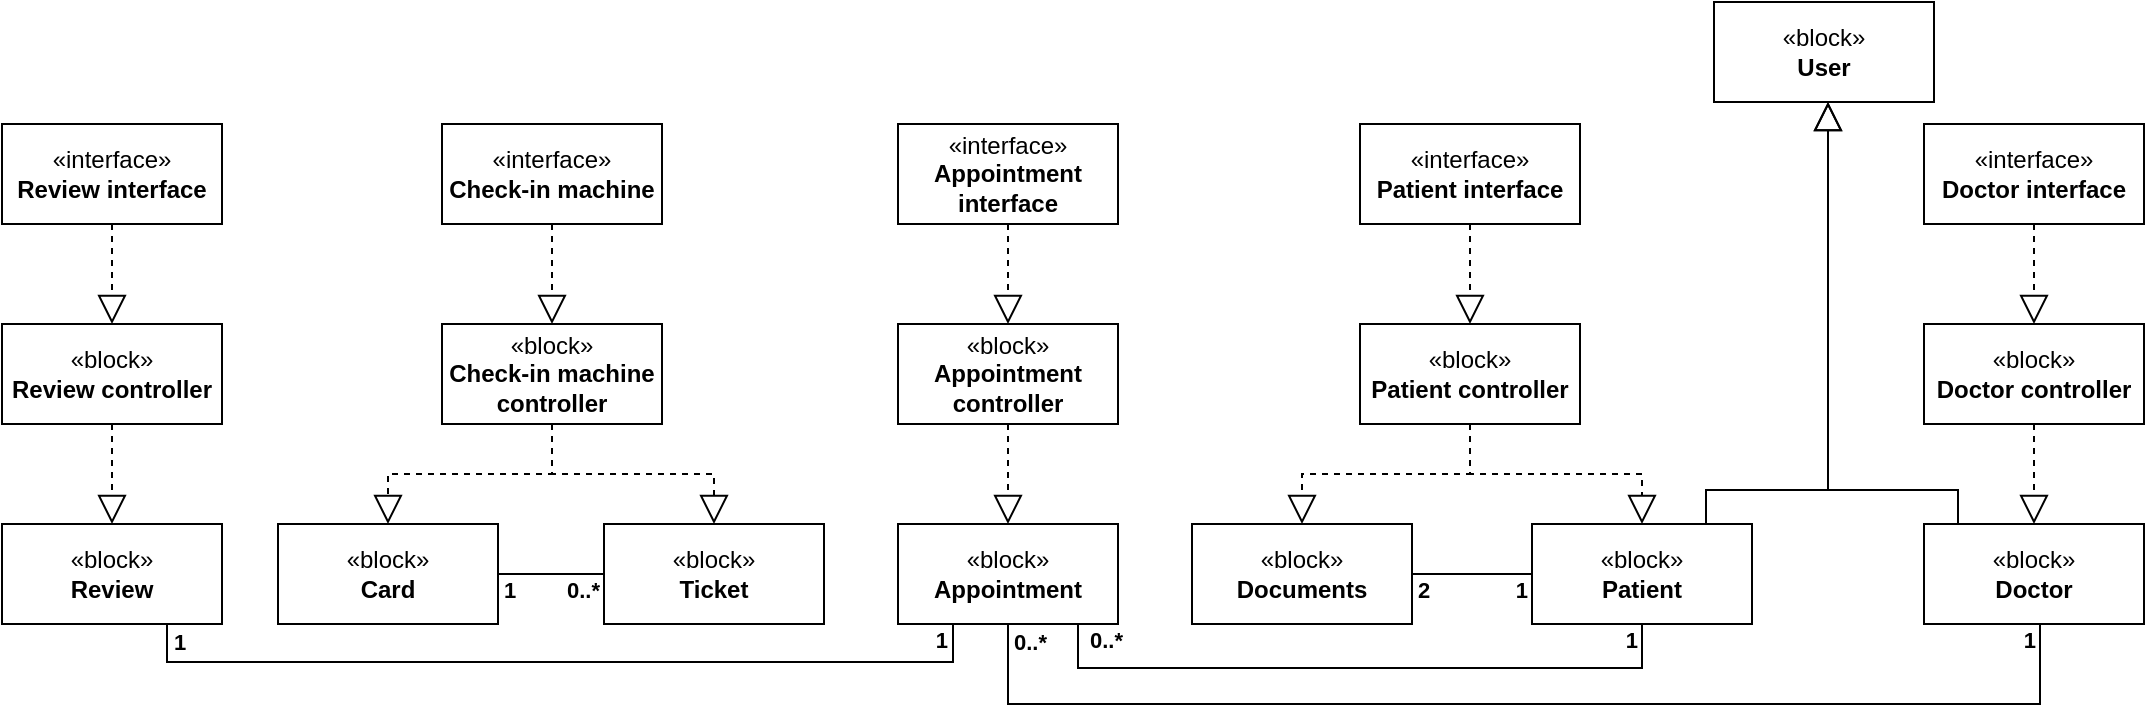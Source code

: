<mxfile version="24.4.9" type="github">
  <diagram name="Página-1" id="58o19tJU1bJ8rOn4mQXK">
    <mxGraphModel dx="2573" dy="758" grid="0" gridSize="10" guides="1" tooltips="1" connect="1" arrows="1" fold="1" page="0" pageScale="1" pageWidth="827" pageHeight="1169" math="0" shadow="0">
      <root>
        <mxCell id="0" />
        <mxCell id="1" parent="0" />
        <mxCell id="WEjdn2dWG7q8J0kvlJ6V-49" value="«block»&lt;br&gt;&lt;b&gt;Patient controller&lt;/b&gt;" style="html=1;whiteSpace=wrap;" parent="1" vertex="1">
          <mxGeometry x="-479" y="210" width="110" height="50" as="geometry" />
        </mxCell>
        <mxCell id="WEjdn2dWG7q8J0kvlJ6V-50" value="«interface»&lt;br&gt;&lt;b&gt;Patient interface&lt;/b&gt;" style="html=1;whiteSpace=wrap;" parent="1" vertex="1">
          <mxGeometry x="-479" y="110" width="110" height="50" as="geometry" />
        </mxCell>
        <mxCell id="WEjdn2dWG7q8J0kvlJ6V-51" value="«block»&lt;br&gt;&lt;b&gt;Documents&lt;/b&gt;" style="html=1;whiteSpace=wrap;" parent="1" vertex="1">
          <mxGeometry x="-563" y="310" width="110" height="50" as="geometry" />
        </mxCell>
        <mxCell id="WEjdn2dWG7q8J0kvlJ6V-52" value="" style="endArrow=block;dashed=1;endFill=0;endSize=12;html=1;rounded=0;edgeStyle=orthogonalEdgeStyle;" parent="1" edge="1" target="WEjdn2dWG7q8J0kvlJ6V-49" source="WEjdn2dWG7q8J0kvlJ6V-50">
          <mxGeometry width="160" relative="1" as="geometry">
            <mxPoint x="-507.246" y="160" as="sourcePoint" />
            <mxPoint x="-507.246" y="210" as="targetPoint" />
            <Array as="points" />
          </mxGeometry>
        </mxCell>
        <mxCell id="WEjdn2dWG7q8J0kvlJ6V-62" value="" style="endArrow=block;dashed=1;endFill=0;endSize=12;html=1;rounded=0;edgeStyle=orthogonalEdgeStyle;" parent="1" source="WEjdn2dWG7q8J0kvlJ6V-49" target="WEjdn2dWG7q8J0kvlJ6V-51" edge="1">
          <mxGeometry width="160" relative="1" as="geometry">
            <mxPoint x="-337" y="270" as="sourcePoint" />
            <mxPoint x="-337" y="320" as="targetPoint" />
            <Array as="points" />
          </mxGeometry>
        </mxCell>
        <mxCell id="WEjdn2dWG7q8J0kvlJ6V-63" value="«block»&lt;br&gt;&lt;b&gt;Patient&lt;/b&gt;" style="html=1;whiteSpace=wrap;" parent="1" vertex="1">
          <mxGeometry x="-393" y="310" width="110" height="50" as="geometry" />
        </mxCell>
        <mxCell id="WEjdn2dWG7q8J0kvlJ6V-64" value="" style="endArrow=block;dashed=1;endFill=0;endSize=12;html=1;rounded=0;edgeStyle=orthogonalEdgeStyle;" parent="1" source="WEjdn2dWG7q8J0kvlJ6V-49" target="WEjdn2dWG7q8J0kvlJ6V-63" edge="1">
          <mxGeometry width="160" relative="1" as="geometry">
            <mxPoint x="-497" y="270" as="sourcePoint" />
            <mxPoint x="-497" y="320" as="targetPoint" />
            <Array as="points" />
          </mxGeometry>
        </mxCell>
        <mxCell id="WEjdn2dWG7q8J0kvlJ6V-65" value="" style="endArrow=none;html=1;endSize=12;startArrow=none;startSize=14;startFill=0;edgeStyle=orthogonalEdgeStyle;rounded=0;endFill=0;" parent="1" source="WEjdn2dWG7q8J0kvlJ6V-51" target="WEjdn2dWG7q8J0kvlJ6V-63" edge="1">
          <mxGeometry y="40" relative="1" as="geometry">
            <mxPoint x="-422" y="338" as="sourcePoint" />
            <mxPoint x="-422" y="281" as="targetPoint" />
            <mxPoint as="offset" />
          </mxGeometry>
        </mxCell>
        <mxCell id="WEjdn2dWG7q8J0kvlJ6V-66" value="&lt;b&gt;2&lt;/b&gt;" style="edgeLabel;resizable=0;html=1;align=left;verticalAlign=top;" parent="WEjdn2dWG7q8J0kvlJ6V-65" connectable="0" vertex="1">
          <mxGeometry x="-1" relative="1" as="geometry">
            <mxPoint x="1" y="-5" as="offset" />
          </mxGeometry>
        </mxCell>
        <mxCell id="WEjdn2dWG7q8J0kvlJ6V-67" value="&lt;b&gt;1&lt;/b&gt;" style="edgeLabel;resizable=0;html=1;align=right;verticalAlign=top;" parent="WEjdn2dWG7q8J0kvlJ6V-65" connectable="0" vertex="1">
          <mxGeometry x="1" relative="1" as="geometry">
            <mxPoint x="-2" y="-5" as="offset" />
          </mxGeometry>
        </mxCell>
        <mxCell id="WEjdn2dWG7q8J0kvlJ6V-68" value="«block»&lt;br&gt;&lt;b&gt;Appointment controller&lt;/b&gt;" style="html=1;whiteSpace=wrap;" parent="1" vertex="1">
          <mxGeometry x="-710" y="210" width="110" height="50" as="geometry" />
        </mxCell>
        <mxCell id="WEjdn2dWG7q8J0kvlJ6V-69" value="«interface»&lt;br&gt;&lt;b&gt;Appointment interface&lt;/b&gt;" style="html=1;whiteSpace=wrap;" parent="1" vertex="1">
          <mxGeometry x="-710" y="110" width="110" height="50" as="geometry" />
        </mxCell>
        <mxCell id="WEjdn2dWG7q8J0kvlJ6V-70" value="«block»&lt;br&gt;&lt;b&gt;Appointment&lt;/b&gt;" style="html=1;whiteSpace=wrap;" parent="1" vertex="1">
          <mxGeometry x="-710" y="310" width="110" height="50" as="geometry" />
        </mxCell>
        <mxCell id="WEjdn2dWG7q8J0kvlJ6V-71" value="" style="endArrow=block;dashed=1;endFill=0;endSize=12;html=1;rounded=0;edgeStyle=orthogonalEdgeStyle;" parent="1" edge="1" target="WEjdn2dWG7q8J0kvlJ6V-68" source="WEjdn2dWG7q8J0kvlJ6V-69">
          <mxGeometry width="160" relative="1" as="geometry">
            <mxPoint x="-655.246" y="160" as="sourcePoint" />
            <mxPoint x="-655.246" y="210" as="targetPoint" />
            <Array as="points" />
          </mxGeometry>
        </mxCell>
        <mxCell id="WEjdn2dWG7q8J0kvlJ6V-72" value="" style="endArrow=block;dashed=1;endFill=0;endSize=12;html=1;rounded=0;edgeStyle=orthogonalEdgeStyle;" parent="1" source="WEjdn2dWG7q8J0kvlJ6V-68" target="WEjdn2dWG7q8J0kvlJ6V-70" edge="1">
          <mxGeometry width="160" relative="1" as="geometry">
            <mxPoint x="-485" y="270" as="sourcePoint" />
            <mxPoint x="-485" y="320" as="targetPoint" />
            <Array as="points" />
          </mxGeometry>
        </mxCell>
        <mxCell id="WEjdn2dWG7q8J0kvlJ6V-75" value="" style="endArrow=none;html=1;endSize=12;startArrow=none;startSize=14;startFill=0;edgeStyle=orthogonalEdgeStyle;rounded=0;endFill=0;exitX=0.75;exitY=1;exitDx=0;exitDy=0;" parent="1" source="WEjdn2dWG7q8J0kvlJ6V-70" target="WEjdn2dWG7q8J0kvlJ6V-63" edge="1">
          <mxGeometry y="40" relative="1" as="geometry">
            <mxPoint x="-610" y="378.71" as="sourcePoint" />
            <mxPoint x="-614.957" y="395" as="targetPoint" />
            <mxPoint as="offset" />
            <Array as="points">
              <mxPoint x="-620" y="360" />
              <mxPoint x="-620" y="382" />
              <mxPoint x="-338" y="382" />
            </Array>
          </mxGeometry>
        </mxCell>
        <mxCell id="WEjdn2dWG7q8J0kvlJ6V-76" value="&lt;b&gt;0..*&lt;/b&gt;" style="edgeLabel;resizable=0;html=1;align=left;verticalAlign=top;" parent="WEjdn2dWG7q8J0kvlJ6V-75" connectable="0" vertex="1">
          <mxGeometry x="-1" relative="1" as="geometry">
            <mxPoint x="11" y="-5" as="offset" />
          </mxGeometry>
        </mxCell>
        <mxCell id="WEjdn2dWG7q8J0kvlJ6V-77" value="&lt;b&gt;1&lt;/b&gt;" style="edgeLabel;resizable=0;html=1;align=right;verticalAlign=top;" parent="WEjdn2dWG7q8J0kvlJ6V-75" connectable="0" vertex="1">
          <mxGeometry x="1" relative="1" as="geometry">
            <mxPoint x="-2" y="-5" as="offset" />
          </mxGeometry>
        </mxCell>
        <mxCell id="WEjdn2dWG7q8J0kvlJ6V-78" value="«block»&lt;br&gt;&lt;b&gt;Check-in machine controller&lt;/b&gt;" style="html=1;whiteSpace=wrap;" parent="1" vertex="1">
          <mxGeometry x="-938" y="210" width="110" height="50" as="geometry" />
        </mxCell>
        <mxCell id="WEjdn2dWG7q8J0kvlJ6V-79" value="«interface»&lt;br&gt;&lt;b&gt;Check-in machine&lt;/b&gt;" style="html=1;whiteSpace=wrap;" parent="1" vertex="1">
          <mxGeometry x="-938" y="110" width="110" height="50" as="geometry" />
        </mxCell>
        <mxCell id="WEjdn2dWG7q8J0kvlJ6V-80" value="«block»&lt;br&gt;&lt;b&gt;Ticket&lt;/b&gt;" style="html=1;whiteSpace=wrap;" parent="1" vertex="1">
          <mxGeometry x="-857" y="310" width="110" height="50" as="geometry" />
        </mxCell>
        <mxCell id="WEjdn2dWG7q8J0kvlJ6V-81" value="" style="endArrow=block;dashed=1;endFill=0;endSize=12;html=1;rounded=0;edgeStyle=orthogonalEdgeStyle;" parent="1" edge="1" target="WEjdn2dWG7q8J0kvlJ6V-78" source="WEjdn2dWG7q8J0kvlJ6V-79">
          <mxGeometry width="160" relative="1" as="geometry">
            <mxPoint x="-889.246" y="160" as="sourcePoint" />
            <mxPoint x="-889.246" y="210" as="targetPoint" />
            <Array as="points" />
          </mxGeometry>
        </mxCell>
        <mxCell id="WEjdn2dWG7q8J0kvlJ6V-82" value="" style="endArrow=block;dashed=1;endFill=0;endSize=12;html=1;rounded=0;edgeStyle=orthogonalEdgeStyle;" parent="1" source="WEjdn2dWG7q8J0kvlJ6V-78" target="WEjdn2dWG7q8J0kvlJ6V-80" edge="1">
          <mxGeometry width="160" relative="1" as="geometry">
            <mxPoint x="-719" y="270" as="sourcePoint" />
            <mxPoint x="-719" y="320" as="targetPoint" />
            <Array as="points" />
          </mxGeometry>
        </mxCell>
        <mxCell id="WEjdn2dWG7q8J0kvlJ6V-84" value="«block»&lt;br&gt;&lt;b&gt;Card&lt;/b&gt;" style="html=1;whiteSpace=wrap;" parent="1" vertex="1">
          <mxGeometry x="-1020" y="310" width="110" height="50" as="geometry" />
        </mxCell>
        <mxCell id="WEjdn2dWG7q8J0kvlJ6V-90" value="«block»&lt;br&gt;&lt;b&gt;Review controller&lt;/b&gt;" style="html=1;whiteSpace=wrap;" parent="1" vertex="1">
          <mxGeometry x="-1158" y="210" width="110" height="50" as="geometry" />
        </mxCell>
        <mxCell id="WEjdn2dWG7q8J0kvlJ6V-91" value="«interface»&lt;br&gt;&lt;b&gt;Review interface&lt;/b&gt;" style="html=1;whiteSpace=wrap;" parent="1" vertex="1">
          <mxGeometry x="-1158" y="110" width="110" height="50" as="geometry" />
        </mxCell>
        <mxCell id="WEjdn2dWG7q8J0kvlJ6V-92" value="«block»&lt;br&gt;&lt;b&gt;Review&lt;/b&gt;" style="html=1;whiteSpace=wrap;" parent="1" vertex="1">
          <mxGeometry x="-1158" y="310" width="110" height="50" as="geometry" />
        </mxCell>
        <mxCell id="WEjdn2dWG7q8J0kvlJ6V-93" value="" style="endArrow=block;dashed=1;endFill=0;endSize=12;html=1;rounded=0;edgeStyle=orthogonalEdgeStyle;" parent="1" edge="1" target="WEjdn2dWG7q8J0kvlJ6V-90" source="WEjdn2dWG7q8J0kvlJ6V-91">
          <mxGeometry width="160" relative="1" as="geometry">
            <mxPoint x="-1103.246" y="160" as="sourcePoint" />
            <mxPoint x="-1103.246" y="210" as="targetPoint" />
            <Array as="points" />
          </mxGeometry>
        </mxCell>
        <mxCell id="WEjdn2dWG7q8J0kvlJ6V-94" value="" style="endArrow=block;dashed=1;endFill=0;endSize=12;html=1;rounded=0;edgeStyle=orthogonalEdgeStyle;" parent="1" source="WEjdn2dWG7q8J0kvlJ6V-90" target="WEjdn2dWG7q8J0kvlJ6V-92" edge="1">
          <mxGeometry width="160" relative="1" as="geometry">
            <mxPoint x="-933" y="270" as="sourcePoint" />
            <mxPoint x="-933" y="320" as="targetPoint" />
            <Array as="points" />
          </mxGeometry>
        </mxCell>
        <mxCell id="WEjdn2dWG7q8J0kvlJ6V-97" value="" style="endArrow=none;html=1;endSize=12;startArrow=none;startSize=14;startFill=0;edgeStyle=orthogonalEdgeStyle;rounded=0;endFill=0;entryX=0.25;entryY=1;entryDx=0;entryDy=0;exitX=0.75;exitY=1;exitDx=0;exitDy=0;" parent="1" source="WEjdn2dWG7q8J0kvlJ6V-92" target="WEjdn2dWG7q8J0kvlJ6V-70" edge="1">
          <mxGeometry y="40" relative="1" as="geometry">
            <mxPoint x="-1057" y="372" as="sourcePoint" />
            <mxPoint x="-682" y="373" as="targetPoint" />
            <mxPoint as="offset" />
            <Array as="points">
              <mxPoint x="-1075" y="379" />
              <mxPoint x="-682" y="379" />
            </Array>
          </mxGeometry>
        </mxCell>
        <mxCell id="WEjdn2dWG7q8J0kvlJ6V-98" value="&lt;b&gt;1&lt;/b&gt;" style="edgeLabel;resizable=0;html=1;align=left;verticalAlign=top;" parent="WEjdn2dWG7q8J0kvlJ6V-97" connectable="0" vertex="1">
          <mxGeometry x="-1" relative="1" as="geometry">
            <mxPoint x="1" y="-4" as="offset" />
          </mxGeometry>
        </mxCell>
        <mxCell id="WEjdn2dWG7q8J0kvlJ6V-99" value="&lt;b&gt;1&lt;/b&gt;" style="edgeLabel;resizable=0;html=1;align=right;verticalAlign=top;" parent="WEjdn2dWG7q8J0kvlJ6V-97" connectable="0" vertex="1">
          <mxGeometry x="1" relative="1" as="geometry">
            <mxPoint x="-2" y="-5" as="offset" />
          </mxGeometry>
        </mxCell>
        <mxCell id="WEjdn2dWG7q8J0kvlJ6V-101" value="«block»&lt;br&gt;&lt;b&gt;Doctor&lt;/b&gt;" style="html=1;whiteSpace=wrap;" parent="1" vertex="1">
          <mxGeometry x="-197" y="310" width="110" height="50" as="geometry" />
        </mxCell>
        <mxCell id="WEjdn2dWG7q8J0kvlJ6V-102" value="«block»&lt;br&gt;&lt;b&gt;User&lt;/b&gt;" style="html=1;whiteSpace=wrap;" parent="1" vertex="1">
          <mxGeometry x="-302" y="49" width="110" height="50" as="geometry" />
        </mxCell>
        <mxCell id="WEjdn2dWG7q8J0kvlJ6V-106" value="" style="endArrow=none;html=1;endSize=12;startArrow=none;startSize=14;startFill=0;edgeStyle=orthogonalEdgeStyle;rounded=0;endFill=0;exitX=0.5;exitY=1;exitDx=0;exitDy=0;" parent="1" source="WEjdn2dWG7q8J0kvlJ6V-70" target="WEjdn2dWG7q8J0kvlJ6V-101" edge="1">
          <mxGeometry y="40" relative="1" as="geometry">
            <mxPoint x="-610" y="370" as="sourcePoint" />
            <mxPoint x="-275" y="370" as="targetPoint" />
            <mxPoint as="offset" />
            <Array as="points">
              <mxPoint x="-655" y="400" />
              <mxPoint x="-139" y="400" />
            </Array>
          </mxGeometry>
        </mxCell>
        <mxCell id="WEjdn2dWG7q8J0kvlJ6V-107" value="&lt;b&gt;0..*&lt;/b&gt;" style="edgeLabel;resizable=0;html=1;align=left;verticalAlign=top;" parent="WEjdn2dWG7q8J0kvlJ6V-106" connectable="0" vertex="1">
          <mxGeometry x="-1" relative="1" as="geometry">
            <mxPoint x="1" y="-4" as="offset" />
          </mxGeometry>
        </mxCell>
        <mxCell id="WEjdn2dWG7q8J0kvlJ6V-108" value="&lt;b&gt;1&lt;/b&gt;" style="edgeLabel;resizable=0;html=1;align=right;verticalAlign=top;" parent="WEjdn2dWG7q8J0kvlJ6V-106" connectable="0" vertex="1">
          <mxGeometry x="1" relative="1" as="geometry">
            <mxPoint x="-2" y="-5" as="offset" />
          </mxGeometry>
        </mxCell>
        <mxCell id="WEjdn2dWG7q8J0kvlJ6V-109" value="«block»&lt;br&gt;&lt;b&gt;Doctor controller&lt;/b&gt;" style="html=1;whiteSpace=wrap;" parent="1" vertex="1">
          <mxGeometry x="-197" y="210" width="110" height="50" as="geometry" />
        </mxCell>
        <mxCell id="WEjdn2dWG7q8J0kvlJ6V-110" value="«interface»&lt;br&gt;&lt;b&gt;Doctor interface&lt;/b&gt;" style="html=1;whiteSpace=wrap;" parent="1" vertex="1">
          <mxGeometry x="-197" y="110" width="110" height="50" as="geometry" />
        </mxCell>
        <mxCell id="WEjdn2dWG7q8J0kvlJ6V-111" value="" style="endArrow=block;dashed=1;endFill=0;endSize=12;html=1;rounded=0;edgeStyle=orthogonalEdgeStyle;" parent="1" edge="1" target="WEjdn2dWG7q8J0kvlJ6V-109" source="WEjdn2dWG7q8J0kvlJ6V-110">
          <mxGeometry width="160" relative="1" as="geometry">
            <mxPoint x="-142.246" y="164" as="sourcePoint" />
            <mxPoint x="-142.246" y="214" as="targetPoint" />
            <Array as="points" />
          </mxGeometry>
        </mxCell>
        <mxCell id="WEjdn2dWG7q8J0kvlJ6V-112" value="" style="endArrow=block;dashed=1;endFill=0;endSize=12;html=1;rounded=0;edgeStyle=orthogonalEdgeStyle;" parent="1" source="WEjdn2dWG7q8J0kvlJ6V-109" target="WEjdn2dWG7q8J0kvlJ6V-101" edge="1">
          <mxGeometry width="160" relative="1" as="geometry">
            <mxPoint x="-40.996" y="280" as="sourcePoint" />
            <mxPoint x="-40.996" y="330" as="targetPoint" />
            <Array as="points" />
          </mxGeometry>
        </mxCell>
        <mxCell id="v7f0Kd7EIb1Z4UpwVSyP-21" value="" style="endArrow=block;endFill=0;endSize=12;html=1;rounded=0;edgeStyle=orthogonalEdgeStyle;" edge="1" parent="1" source="WEjdn2dWG7q8J0kvlJ6V-63" target="WEjdn2dWG7q8J0kvlJ6V-102">
          <mxGeometry width="160" relative="1" as="geometry">
            <mxPoint x="-377" y="421" as="sourcePoint" />
            <mxPoint x="-377" y="471" as="targetPoint" />
            <Array as="points">
              <mxPoint x="-306" y="293" />
              <mxPoint x="-245" y="293" />
            </Array>
          </mxGeometry>
        </mxCell>
        <mxCell id="v7f0Kd7EIb1Z4UpwVSyP-22" value="" style="endArrow=block;endFill=0;endSize=12;html=1;rounded=0;edgeStyle=orthogonalEdgeStyle;" edge="1" parent="1" source="WEjdn2dWG7q8J0kvlJ6V-101" target="WEjdn2dWG7q8J0kvlJ6V-102">
          <mxGeometry width="160" relative="1" as="geometry">
            <mxPoint x="-296" y="370" as="sourcePoint" />
            <mxPoint x="-261" y="445" as="targetPoint" />
            <Array as="points">
              <mxPoint x="-180" y="293" />
              <mxPoint x="-245" y="293" />
            </Array>
          </mxGeometry>
        </mxCell>
        <mxCell id="v7f0Kd7EIb1Z4UpwVSyP-23" value="" style="endArrow=block;dashed=1;endFill=0;endSize=12;html=1;rounded=0;edgeStyle=orthogonalEdgeStyle;exitX=0.5;exitY=1;exitDx=0;exitDy=0;entryX=0.5;entryY=0;entryDx=0;entryDy=0;" edge="1" parent="1" source="WEjdn2dWG7q8J0kvlJ6V-78" target="WEjdn2dWG7q8J0kvlJ6V-84">
          <mxGeometry width="160" relative="1" as="geometry">
            <mxPoint x="-879" y="270" as="sourcePoint" />
            <mxPoint x="-804" y="320" as="targetPoint" />
            <Array as="points" />
          </mxGeometry>
        </mxCell>
        <mxCell id="v7f0Kd7EIb1Z4UpwVSyP-27" value="" style="endArrow=none;html=1;endSize=12;startArrow=none;startSize=14;startFill=0;edgeStyle=orthogonalEdgeStyle;rounded=0;endFill=0;" edge="1" parent="1" source="WEjdn2dWG7q8J0kvlJ6V-84" target="WEjdn2dWG7q8J0kvlJ6V-80">
          <mxGeometry y="40" relative="1" as="geometry">
            <mxPoint x="-913" y="334.8" as="sourcePoint" />
            <mxPoint x="-853" y="334.8" as="targetPoint" />
            <mxPoint as="offset" />
          </mxGeometry>
        </mxCell>
        <mxCell id="v7f0Kd7EIb1Z4UpwVSyP-28" value="&lt;b&gt;1&lt;/b&gt;" style="edgeLabel;resizable=0;html=1;align=left;verticalAlign=top;" connectable="0" vertex="1" parent="v7f0Kd7EIb1Z4UpwVSyP-27">
          <mxGeometry x="-1" relative="1" as="geometry">
            <mxPoint x="1" y="-5" as="offset" />
          </mxGeometry>
        </mxCell>
        <mxCell id="v7f0Kd7EIb1Z4UpwVSyP-29" value="&lt;b&gt;0..*&lt;/b&gt;" style="edgeLabel;resizable=0;html=1;align=right;verticalAlign=top;" connectable="0" vertex="1" parent="v7f0Kd7EIb1Z4UpwVSyP-27">
          <mxGeometry x="1" relative="1" as="geometry">
            <mxPoint x="-2" y="-5" as="offset" />
          </mxGeometry>
        </mxCell>
      </root>
    </mxGraphModel>
  </diagram>
</mxfile>

